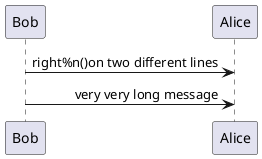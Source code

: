 {
  "sha1": "1xinvdte9tcbsg019hy7xpzangqhpqn",
  "insertion": {
    "when": "2024-05-30T20:48:19.826Z",
    "user": "plantuml@gmail.com"
  }
}
@startuml
skinparam useBetaStyle true
<style>
arrow {
  HorizontalAlignment right
}
</style>
Bob -> Alice : right%n()on two different lines
Bob -> Alice : very very long message
@enduml
